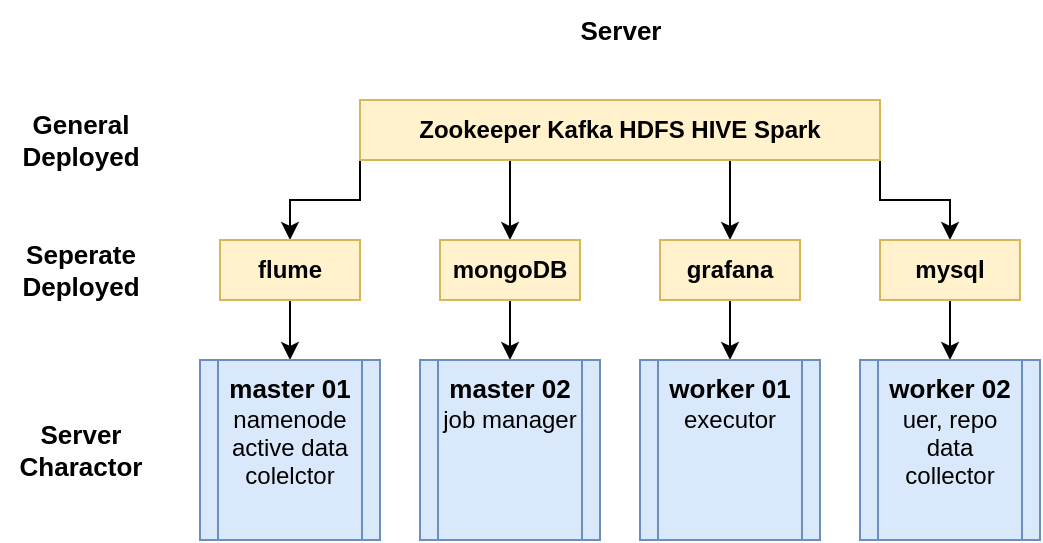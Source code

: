 <mxfile version="21.2.7" type="device">
  <diagram name="第 1 页" id="Amg9oB7mr2tey3x8w5mV">
    <mxGraphModel dx="664" dy="449" grid="1" gridSize="10" guides="1" tooltips="1" connect="1" arrows="1" fold="1" page="1" pageScale="1" pageWidth="827" pageHeight="1169" math="0" shadow="0">
      <root>
        <mxCell id="0" />
        <mxCell id="1" parent="0" />
        <mxCell id="0uwR2-eLHro5ahfevcD7-1" value="&lt;b style=&quot;font-size: 13px;&quot;&gt;Server&lt;/b&gt;" style="text;html=1;align=center;verticalAlign=middle;resizable=0;points=[];autosize=1;strokeColor=none;fillColor=none;fontSize=13;" vertex="1" parent="1">
          <mxGeometry x="390" y="130" width="60" height="30" as="geometry" />
        </mxCell>
        <mxCell id="0uwR2-eLHro5ahfevcD7-27" style="edgeStyle=orthogonalEdgeStyle;rounded=0;orthogonalLoop=1;jettySize=auto;html=1;exitX=0;exitY=1;exitDx=0;exitDy=0;entryX=0.5;entryY=0;entryDx=0;entryDy=0;" edge="1" parent="1" source="0uwR2-eLHro5ahfevcD7-3" target="0uwR2-eLHro5ahfevcD7-6">
          <mxGeometry relative="1" as="geometry" />
        </mxCell>
        <mxCell id="0uwR2-eLHro5ahfevcD7-28" style="edgeStyle=orthogonalEdgeStyle;rounded=0;orthogonalLoop=1;jettySize=auto;html=1;exitX=1;exitY=1;exitDx=0;exitDy=0;entryX=0.5;entryY=0;entryDx=0;entryDy=0;" edge="1" parent="1" source="0uwR2-eLHro5ahfevcD7-3" target="0uwR2-eLHro5ahfevcD7-9">
          <mxGeometry relative="1" as="geometry" />
        </mxCell>
        <mxCell id="0uwR2-eLHro5ahfevcD7-29" style="edgeStyle=orthogonalEdgeStyle;rounded=0;orthogonalLoop=1;jettySize=auto;html=1;exitX=0.25;exitY=1;exitDx=0;exitDy=0;entryX=0.5;entryY=0;entryDx=0;entryDy=0;" edge="1" parent="1" source="0uwR2-eLHro5ahfevcD7-3" target="0uwR2-eLHro5ahfevcD7-7">
          <mxGeometry relative="1" as="geometry">
            <Array as="points">
              <mxPoint x="365" y="210" />
            </Array>
          </mxGeometry>
        </mxCell>
        <mxCell id="0uwR2-eLHro5ahfevcD7-30" style="edgeStyle=orthogonalEdgeStyle;rounded=0;orthogonalLoop=1;jettySize=auto;html=1;exitX=0.75;exitY=1;exitDx=0;exitDy=0;entryX=0.5;entryY=0;entryDx=0;entryDy=0;" edge="1" parent="1" source="0uwR2-eLHro5ahfevcD7-3" target="0uwR2-eLHro5ahfevcD7-8">
          <mxGeometry relative="1" as="geometry">
            <Array as="points">
              <mxPoint x="475" y="210" />
            </Array>
          </mxGeometry>
        </mxCell>
        <mxCell id="0uwR2-eLHro5ahfevcD7-3" value="Zookeeper Kafka HDFS HIVE Spark" style="whiteSpace=wrap;html=1;fillColor=#fff2cc;strokeColor=#d6b656;fontStyle=1" vertex="1" parent="1">
          <mxGeometry x="290" y="180" width="260" height="30" as="geometry" />
        </mxCell>
        <mxCell id="0uwR2-eLHro5ahfevcD7-4" value="General&lt;br style=&quot;font-size: 13px;&quot;&gt;Deployed" style="text;html=1;align=center;verticalAlign=middle;resizable=0;points=[];autosize=1;strokeColor=none;fillColor=none;fontStyle=1;fontSize=13;" vertex="1" parent="1">
          <mxGeometry x="110" y="180" width="80" height="40" as="geometry" />
        </mxCell>
        <mxCell id="0uwR2-eLHro5ahfevcD7-5" value="Seperate&lt;br style=&quot;font-size: 13px;&quot;&gt;Deployed" style="text;html=1;align=center;verticalAlign=middle;resizable=0;points=[];autosize=1;strokeColor=none;fillColor=none;fontStyle=1;fontSize=13;" vertex="1" parent="1">
          <mxGeometry x="110" y="245" width="80" height="40" as="geometry" />
        </mxCell>
        <mxCell id="0uwR2-eLHro5ahfevcD7-31" value="" style="edgeStyle=orthogonalEdgeStyle;rounded=0;orthogonalLoop=1;jettySize=auto;html=1;" edge="1" parent="1" source="0uwR2-eLHro5ahfevcD7-6" target="0uwR2-eLHro5ahfevcD7-12">
          <mxGeometry relative="1" as="geometry" />
        </mxCell>
        <mxCell id="0uwR2-eLHro5ahfevcD7-6" value="flume" style="whiteSpace=wrap;html=1;fillColor=#fff2cc;strokeColor=#d6b656;fontStyle=1" vertex="1" parent="1">
          <mxGeometry x="220" y="250" width="70" height="30" as="geometry" />
        </mxCell>
        <mxCell id="0uwR2-eLHro5ahfevcD7-32" value="" style="edgeStyle=orthogonalEdgeStyle;rounded=0;orthogonalLoop=1;jettySize=auto;html=1;" edge="1" parent="1" source="0uwR2-eLHro5ahfevcD7-7" target="0uwR2-eLHro5ahfevcD7-13">
          <mxGeometry relative="1" as="geometry" />
        </mxCell>
        <mxCell id="0uwR2-eLHro5ahfevcD7-7" value="mongoDB" style="whiteSpace=wrap;html=1;fillColor=#fff2cc;strokeColor=#d6b656;fontStyle=1" vertex="1" parent="1">
          <mxGeometry x="330" y="250" width="70" height="30" as="geometry" />
        </mxCell>
        <mxCell id="0uwR2-eLHro5ahfevcD7-33" value="" style="edgeStyle=orthogonalEdgeStyle;rounded=0;orthogonalLoop=1;jettySize=auto;html=1;" edge="1" parent="1" source="0uwR2-eLHro5ahfevcD7-8" target="0uwR2-eLHro5ahfevcD7-14">
          <mxGeometry relative="1" as="geometry" />
        </mxCell>
        <mxCell id="0uwR2-eLHro5ahfevcD7-8" value="grafana" style="whiteSpace=wrap;html=1;fillColor=#fff2cc;strokeColor=#d6b656;fontStyle=1" vertex="1" parent="1">
          <mxGeometry x="440" y="250" width="70" height="30" as="geometry" />
        </mxCell>
        <mxCell id="0uwR2-eLHro5ahfevcD7-34" value="" style="edgeStyle=orthogonalEdgeStyle;rounded=0;orthogonalLoop=1;jettySize=auto;html=1;" edge="1" parent="1" source="0uwR2-eLHro5ahfevcD7-9" target="0uwR2-eLHro5ahfevcD7-15">
          <mxGeometry relative="1" as="geometry" />
        </mxCell>
        <mxCell id="0uwR2-eLHro5ahfevcD7-9" value="mysql" style="whiteSpace=wrap;html=1;fillColor=#fff2cc;strokeColor=#d6b656;fontStyle=1" vertex="1" parent="1">
          <mxGeometry x="550" y="250" width="70" height="30" as="geometry" />
        </mxCell>
        <mxCell id="0uwR2-eLHro5ahfevcD7-10" value="Server&lt;br&gt;Charactor" style="text;html=1;align=center;verticalAlign=middle;resizable=0;points=[];autosize=1;strokeColor=none;fillColor=none;fontStyle=1;fontSize=13;" vertex="1" parent="1">
          <mxGeometry x="110" y="335" width="80" height="40" as="geometry" />
        </mxCell>
        <mxCell id="0uwR2-eLHro5ahfevcD7-12" value="&lt;b&gt;&lt;font style=&quot;font-size: 13px;&quot;&gt;master 01&lt;/font&gt;&lt;/b&gt;&lt;br&gt;namenode&lt;br&gt;active data colelctor" style="shape=process;whiteSpace=wrap;html=1;backgroundOutline=1;verticalAlign=top;fillColor=#dae8fc;strokeColor=#6c8ebf;" vertex="1" parent="1">
          <mxGeometry x="210" y="310" width="90" height="90" as="geometry" />
        </mxCell>
        <mxCell id="0uwR2-eLHro5ahfevcD7-13" value="&lt;b&gt;&lt;font style=&quot;font-size: 13px;&quot;&gt;master 02&lt;/font&gt;&lt;/b&gt;&lt;br&gt;job manager" style="shape=process;whiteSpace=wrap;html=1;backgroundOutline=1;verticalAlign=top;fillColor=#dae8fc;strokeColor=#6c8ebf;" vertex="1" parent="1">
          <mxGeometry x="320" y="310" width="90" height="90" as="geometry" />
        </mxCell>
        <mxCell id="0uwR2-eLHro5ahfevcD7-14" value="&lt;b&gt;&lt;font style=&quot;font-size: 13px;&quot;&gt;worker 01&lt;/font&gt;&lt;/b&gt;&lt;br&gt;executor" style="shape=process;whiteSpace=wrap;html=1;backgroundOutline=1;verticalAlign=top;fillColor=#dae8fc;strokeColor=#6c8ebf;" vertex="1" parent="1">
          <mxGeometry x="430" y="310" width="90" height="90" as="geometry" />
        </mxCell>
        <mxCell id="0uwR2-eLHro5ahfevcD7-15" value="&lt;b&gt;&lt;font style=&quot;font-size: 13px;&quot;&gt;worker 02&lt;/font&gt;&lt;/b&gt;&lt;br&gt;uer, repo data collector" style="shape=process;whiteSpace=wrap;html=1;backgroundOutline=1;verticalAlign=top;fillColor=#dae8fc;strokeColor=#6c8ebf;" vertex="1" parent="1">
          <mxGeometry x="540" y="310" width="90" height="90" as="geometry" />
        </mxCell>
      </root>
    </mxGraphModel>
  </diagram>
</mxfile>
